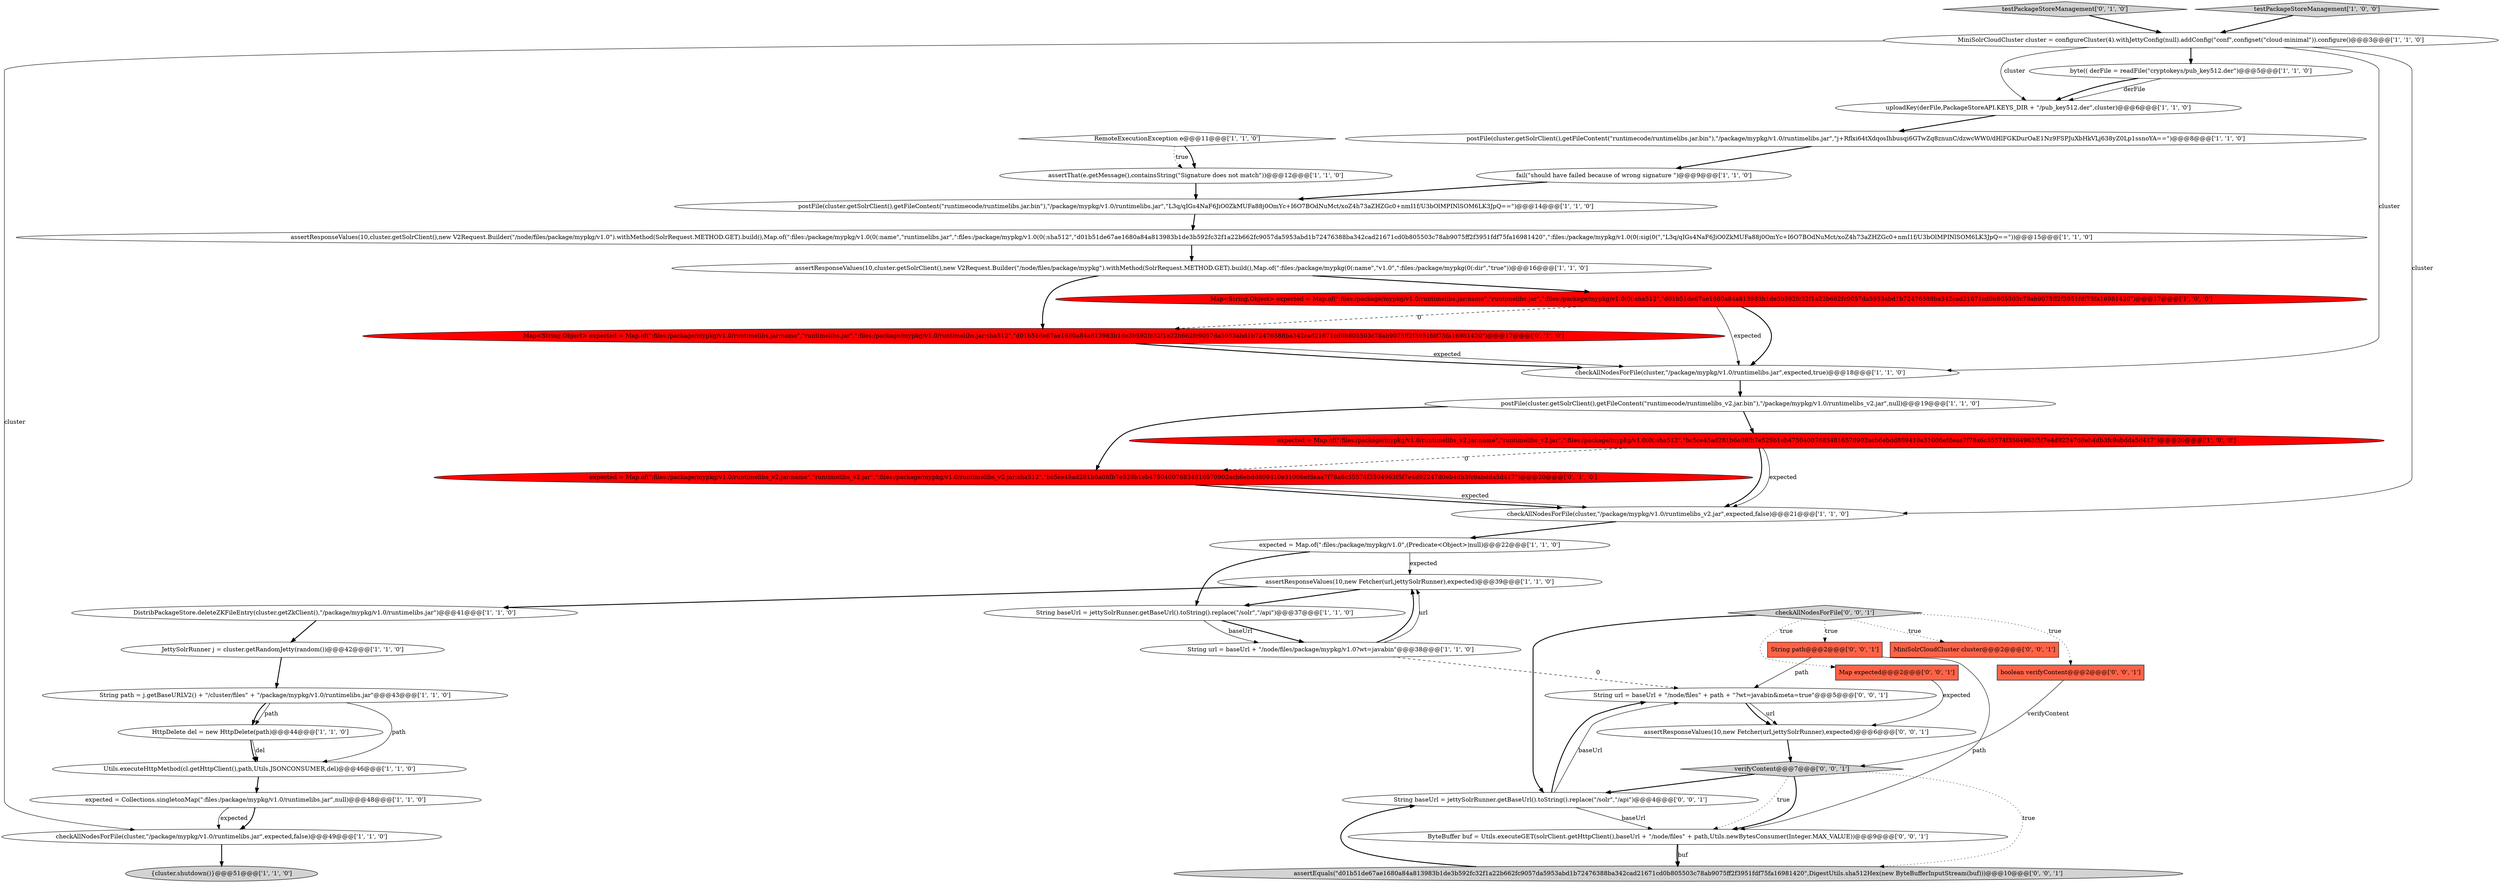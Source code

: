 digraph {
30 [style = filled, label = "Map<String,Object> expected = Map.of(\":files:/package/mypkg/v1.0/runtimelibs.jar:name\",\"runtimelibs.jar\",\":files:/package/mypkg/v1.0/runtimelibs.jar:sha512\",\"d01b51de67ae1680a84a813983b1de3b592fc32f1a22b662fc9057da5953abd1b72476388ba342cad21671cd0b805503c78ab9075ff2f3951fdf75fa16981420\")@@@17@@@['0', '1', '0']", fillcolor = red, shape = ellipse image = "AAA1AAABBB2BBB"];
19 [style = filled, label = "RemoteExecutionException e@@@11@@@['1', '1', '0']", fillcolor = white, shape = diamond image = "AAA0AAABBB1BBB"];
33 [style = filled, label = "verifyContent@@@7@@@['0', '0', '1']", fillcolor = lightgray, shape = diamond image = "AAA0AAABBB3BBB"];
15 [style = filled, label = "JettySolrRunner j = cluster.getRandomJetty(random())@@@42@@@['1', '1', '0']", fillcolor = white, shape = ellipse image = "AAA0AAABBB1BBB"];
29 [style = filled, label = "expected = Map.of(\":files:/package/mypkg/v1.0/runtimelibs_v2.jar:name\",\"runtimelibs_v2.jar\",\":files:/package/mypkg/v1.0/runtimelibs_v2.jar:sha512\",\"bc5ce45ad281b6a08fb7e529b1eb475040076834816570902acb6ebdd809410e31006efdeaa7f78a6c35574f3504963f5f7e4d92247d0eb4db3fc9abdda5d417\")@@@20@@@['0', '1', '0']", fillcolor = red, shape = ellipse image = "AAA1AAABBB2BBB"];
2 [style = filled, label = "expected = Map.of(\":files:/package/mypkg/v1.0\",(Predicate<Object>)null)@@@22@@@['1', '1', '0']", fillcolor = white, shape = ellipse image = "AAA0AAABBB1BBB"];
0 [style = filled, label = "fail(\"should have failed because of wrong signature \")@@@9@@@['1', '1', '0']", fillcolor = white, shape = ellipse image = "AAA0AAABBB1BBB"];
22 [style = filled, label = "expected = Collections.singletonMap(\":files:/package/mypkg/v1.0/runtimelibs.jar\",null)@@@48@@@['1', '1', '0']", fillcolor = white, shape = ellipse image = "AAA0AAABBB1BBB"];
32 [style = filled, label = "assertResponseValues(10,new Fetcher(url,jettySolrRunner),expected)@@@6@@@['0', '0', '1']", fillcolor = white, shape = ellipse image = "AAA0AAABBB3BBB"];
1 [style = filled, label = "postFile(cluster.getSolrClient(),getFileContent(\"runtimecode/runtimelibs_v2.jar.bin\"),\"/package/mypkg/v1.0/runtimelibs_v2.jar\",null)@@@19@@@['1', '1', '0']", fillcolor = white, shape = ellipse image = "AAA0AAABBB1BBB"];
31 [style = filled, label = "MiniSolrCloudCluster cluster@@@2@@@['0', '0', '1']", fillcolor = tomato, shape = box image = "AAA0AAABBB3BBB"];
36 [style = filled, label = "checkAllNodesForFile['0', '0', '1']", fillcolor = lightgray, shape = diamond image = "AAA0AAABBB3BBB"];
7 [style = filled, label = "MiniSolrCloudCluster cluster = configureCluster(4).withJettyConfig(null).addConfig(\"conf\",configset(\"cloud-minimal\")).configure()@@@3@@@['1', '1', '0']", fillcolor = white, shape = ellipse image = "AAA0AAABBB1BBB"];
14 [style = filled, label = "HttpDelete del = new HttpDelete(path)@@@44@@@['1', '1', '0']", fillcolor = white, shape = ellipse image = "AAA0AAABBB1BBB"];
25 [style = filled, label = "postFile(cluster.getSolrClient(),getFileContent(\"runtimecode/runtimelibs.jar.bin\"),\"/package/mypkg/v1.0/runtimelibs.jar\",\"L3q/qIGs4NaF6JiO0ZkMUFa88j0OmYc+I6O7BOdNuMct/xoZ4h73aZHZGc0+nmI1f/U3bOlMPINlSOM6LK3JpQ==\")@@@14@@@['1', '1', '0']", fillcolor = white, shape = ellipse image = "AAA0AAABBB1BBB"];
18 [style = filled, label = "checkAllNodesForFile(cluster,\"/package/mypkg/v1.0/runtimelibs_v2.jar\",expected,false)@@@21@@@['1', '1', '0']", fillcolor = white, shape = ellipse image = "AAA0AAABBB1BBB"];
28 [style = filled, label = "testPackageStoreManagement['0', '1', '0']", fillcolor = lightgray, shape = diamond image = "AAA0AAABBB2BBB"];
37 [style = filled, label = "String baseUrl = jettySolrRunner.getBaseUrl().toString().replace(\"/solr\",\"/api\")@@@4@@@['0', '0', '1']", fillcolor = white, shape = ellipse image = "AAA0AAABBB3BBB"];
13 [style = filled, label = "String url = baseUrl + \"/node/files/package/mypkg/v1.0?wt=javabin\"@@@38@@@['1', '1', '0']", fillcolor = white, shape = ellipse image = "AAA0AAABBB1BBB"];
8 [style = filled, label = "{cluster.shutdown()}@@@51@@@['1', '1', '0']", fillcolor = lightgray, shape = ellipse image = "AAA0AAABBB1BBB"];
24 [style = filled, label = "assertResponseValues(10,new Fetcher(url,jettySolrRunner),expected)@@@39@@@['1', '1', '0']", fillcolor = white, shape = ellipse image = "AAA0AAABBB1BBB"];
12 [style = filled, label = "testPackageStoreManagement['1', '0', '0']", fillcolor = lightgray, shape = diamond image = "AAA0AAABBB1BBB"];
4 [style = filled, label = "Utils.executeHttpMethod(cl.getHttpClient(),path,Utils.JSONCONSUMER,del)@@@46@@@['1', '1', '0']", fillcolor = white, shape = ellipse image = "AAA0AAABBB1BBB"];
11 [style = filled, label = "uploadKey(derFile,PackageStoreAPI.KEYS_DIR + \"/pub_key512.der\",cluster)@@@6@@@['1', '1', '0']", fillcolor = white, shape = ellipse image = "AAA0AAABBB1BBB"];
9 [style = filled, label = "byte(( derFile = readFile(\"cryptokeys/pub_key512.der\")@@@5@@@['1', '1', '0']", fillcolor = white, shape = ellipse image = "AAA0AAABBB1BBB"];
26 [style = filled, label = "assertResponseValues(10,cluster.getSolrClient(),new V2Request.Builder(\"/node/files/package/mypkg\").withMethod(SolrRequest.METHOD.GET).build(),Map.of(\":files:/package/mypkg(0(:name\",\"v1.0\",\":files:/package/mypkg(0(:dir\",\"true\"))@@@16@@@['1', '1', '0']", fillcolor = white, shape = ellipse image = "AAA0AAABBB1BBB"];
39 [style = filled, label = "boolean verifyContent@@@2@@@['0', '0', '1']", fillcolor = tomato, shape = box image = "AAA0AAABBB3BBB"];
38 [style = filled, label = "String url = baseUrl + \"/node/files\" + path + \"?wt=javabin&meta=true\"@@@5@@@['0', '0', '1']", fillcolor = white, shape = ellipse image = "AAA0AAABBB3BBB"];
16 [style = filled, label = "DistribPackageStore.deleteZKFileEntry(cluster.getZkClient(),\"/package/mypkg/v1.0/runtimelibs.jar\")@@@41@@@['1', '1', '0']", fillcolor = white, shape = ellipse image = "AAA0AAABBB1BBB"];
41 [style = filled, label = "Map expected@@@2@@@['0', '0', '1']", fillcolor = tomato, shape = box image = "AAA0AAABBB3BBB"];
10 [style = filled, label = "checkAllNodesForFile(cluster,\"/package/mypkg/v1.0/runtimelibs.jar\",expected,true)@@@18@@@['1', '1', '0']", fillcolor = white, shape = ellipse image = "AAA0AAABBB1BBB"];
35 [style = filled, label = "assertEquals(\"d01b51de67ae1680a84a813983b1de3b592fc32f1a22b662fc9057da5953abd1b72476388ba342cad21671cd0b805503c78ab9075ff2f3951fdf75fa16981420\",DigestUtils.sha512Hex(new ByteBufferInputStream(buf)))@@@10@@@['0', '0', '1']", fillcolor = lightgray, shape = ellipse image = "AAA0AAABBB3BBB"];
20 [style = filled, label = "expected = Map.of(\":files:/package/mypkg/v1.0/runtimelibs_v2.jar:name\",\"runtimelibs_v2.jar\",\":files:/package/mypkg/v1.0(0(:sha512\",\"bc5ce45ad281b6a08fb7e529b1eb475040076834816570902acb6ebdd809410e31006efdeaa7f78a6c35574f3504963f5f7e4d92247d0eb4db3fc9abdda5d417\")@@@20@@@['1', '0', '0']", fillcolor = red, shape = ellipse image = "AAA1AAABBB1BBB"];
17 [style = filled, label = "String path = j.getBaseURLV2() + \"/cluster/files\" + \"/package/mypkg/v1.0/runtimelibs.jar\"@@@43@@@['1', '1', '0']", fillcolor = white, shape = ellipse image = "AAA0AAABBB1BBB"];
40 [style = filled, label = "String path@@@2@@@['0', '0', '1']", fillcolor = tomato, shape = box image = "AAA0AAABBB3BBB"];
5 [style = filled, label = "Map<String,Object> expected = Map.of(\":files:/package/mypkg/v1.0/runtimelibs.jar:name\",\"runtimelibs.jar\",\":files:/package/mypkg/v1.0(0(:sha512\",\"d01b51de67ae1680a84a813983b1de3b592fc32f1a22b662fc9057da5953abd1b72476388ba342cad21671cd0b805503c78ab9075ff2f3951fdf75fa16981420\")@@@17@@@['1', '0', '0']", fillcolor = red, shape = ellipse image = "AAA1AAABBB1BBB"];
23 [style = filled, label = "String baseUrl = jettySolrRunner.getBaseUrl().toString().replace(\"/solr\",\"/api\")@@@37@@@['1', '1', '0']", fillcolor = white, shape = ellipse image = "AAA0AAABBB1BBB"];
34 [style = filled, label = "ByteBuffer buf = Utils.executeGET(solrClient.getHttpClient(),baseUrl + \"/node/files\" + path,Utils.newBytesConsumer(Integer.MAX_VALUE))@@@9@@@['0', '0', '1']", fillcolor = white, shape = ellipse image = "AAA0AAABBB3BBB"];
3 [style = filled, label = "assertResponseValues(10,cluster.getSolrClient(),new V2Request.Builder(\"/node/files/package/mypkg/v1.0\").withMethod(SolrRequest.METHOD.GET).build(),Map.of(\":files:/package/mypkg/v1.0(0(:name\",\"runtimelibs.jar\",\":files:/package/mypkg/v1.0(0(:sha512\",\"d01b51de67ae1680a84a813983b1de3b592fc32f1a22b662fc9057da5953abd1b72476388ba342cad21671cd0b805503c78ab9075ff2f3951fdf75fa16981420\",\":files:/package/mypkg/v1.0(0(:sig(0(\",\"L3q/qIGs4NaF6JiO0ZkMUFa88j0OmYc+I6O7BOdNuMct/xoZ4h73aZHZGc0+nmI1f/U3bOlMPINlSOM6LK3JpQ==\"))@@@15@@@['1', '1', '0']", fillcolor = white, shape = ellipse image = "AAA0AAABBB1BBB"];
6 [style = filled, label = "assertThat(e.getMessage(),containsString(\"Signature does not match\"))@@@12@@@['1', '1', '0']", fillcolor = white, shape = ellipse image = "AAA0AAABBB1BBB"];
21 [style = filled, label = "checkAllNodesForFile(cluster,\"/package/mypkg/v1.0/runtimelibs.jar\",expected,false)@@@49@@@['1', '1', '0']", fillcolor = white, shape = ellipse image = "AAA0AAABBB1BBB"];
27 [style = filled, label = "postFile(cluster.getSolrClient(),getFileContent(\"runtimecode/runtimelibs.jar.bin\"),\"/package/mypkg/v1.0/runtimelibs.jar\",\"j+Rflxi64tXdqosIhbusqi6GTwZq8znunC/dzwcWW0/dHlFGKDurOaE1Nz9FSPJuXbHkVLj638yZ0Lp1ssnoYA==\")@@@8@@@['1', '1', '0']", fillcolor = white, shape = ellipse image = "AAA0AAABBB1BBB"];
40->34 [style = solid, label="path"];
36->41 [style = dotted, label="true"];
5->10 [style = bold, label=""];
16->15 [style = bold, label=""];
13->24 [style = bold, label=""];
9->11 [style = bold, label=""];
7->10 [style = solid, label="cluster"];
38->32 [style = solid, label="url"];
27->0 [style = bold, label=""];
26->5 [style = bold, label=""];
33->34 [style = dotted, label="true"];
25->3 [style = bold, label=""];
17->4 [style = solid, label="path"];
21->8 [style = bold, label=""];
22->21 [style = bold, label=""];
3->26 [style = bold, label=""];
1->20 [style = bold, label=""];
28->7 [style = bold, label=""];
5->10 [style = solid, label="expected"];
13->38 [style = dashed, label="0"];
7->11 [style = solid, label="cluster"];
36->40 [style = dotted, label="true"];
18->2 [style = bold, label=""];
19->6 [style = bold, label=""];
36->31 [style = dotted, label="true"];
12->7 [style = bold, label=""];
32->33 [style = bold, label=""];
22->21 [style = solid, label="expected"];
20->29 [style = dashed, label="0"];
29->18 [style = bold, label=""];
38->32 [style = bold, label=""];
26->30 [style = bold, label=""];
7->9 [style = bold, label=""];
20->18 [style = bold, label=""];
2->23 [style = bold, label=""];
24->16 [style = bold, label=""];
2->24 [style = solid, label="expected"];
15->17 [style = bold, label=""];
37->38 [style = solid, label="baseUrl"];
30->10 [style = solid, label="expected"];
14->4 [style = bold, label=""];
40->38 [style = solid, label="path"];
39->33 [style = solid, label="verifyContent"];
37->34 [style = solid, label="baseUrl"];
33->35 [style = dotted, label="true"];
29->18 [style = solid, label="expected"];
36->39 [style = dotted, label="true"];
35->37 [style = bold, label=""];
0->25 [style = bold, label=""];
23->13 [style = bold, label=""];
17->14 [style = bold, label=""];
37->38 [style = bold, label=""];
17->14 [style = solid, label="path"];
23->13 [style = solid, label="baseUrl"];
34->35 [style = solid, label="buf"];
30->10 [style = bold, label=""];
9->11 [style = solid, label="derFile"];
41->32 [style = solid, label="expected"];
20->18 [style = solid, label="expected"];
19->6 [style = dotted, label="true"];
36->37 [style = bold, label=""];
34->35 [style = bold, label=""];
7->18 [style = solid, label="cluster"];
1->29 [style = bold, label=""];
33->37 [style = bold, label=""];
10->1 [style = bold, label=""];
13->24 [style = solid, label="url"];
33->34 [style = bold, label=""];
4->22 [style = bold, label=""];
7->21 [style = solid, label="cluster"];
14->4 [style = solid, label="del"];
6->25 [style = bold, label=""];
5->30 [style = dashed, label="0"];
11->27 [style = bold, label=""];
24->23 [style = bold, label=""];
}
